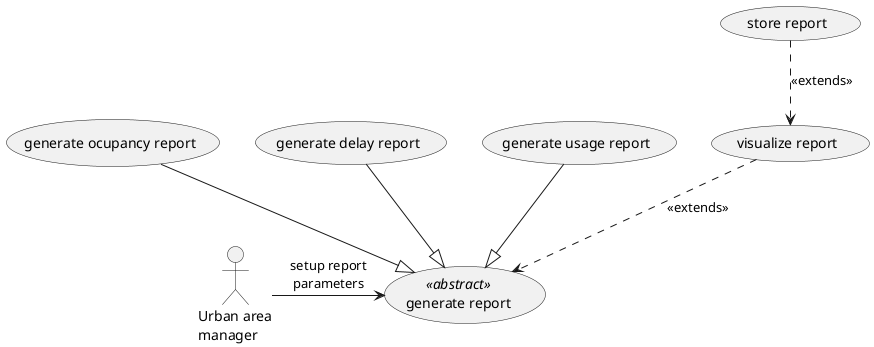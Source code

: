 @startuml general use case
"Urban area\nmanager" as admin

usecase "generate report" <<abstract>>  as init_report
usecase "generate ocupancy report" as ocu_report
usecase "generate delay report" as delay_report
usecase "generate usage report" as usage_report
usecase "store report" as store_report
usecase "visualize report" as vis_report



admin -> init_report: setup report\nparameters

ocu_report --|> init_report
delay_report --|> init_report
usage_report --|> init_report

vis_report ..> init_report: <<extends>>
store_report ..> vis_report: <<extends>>

@enduml
